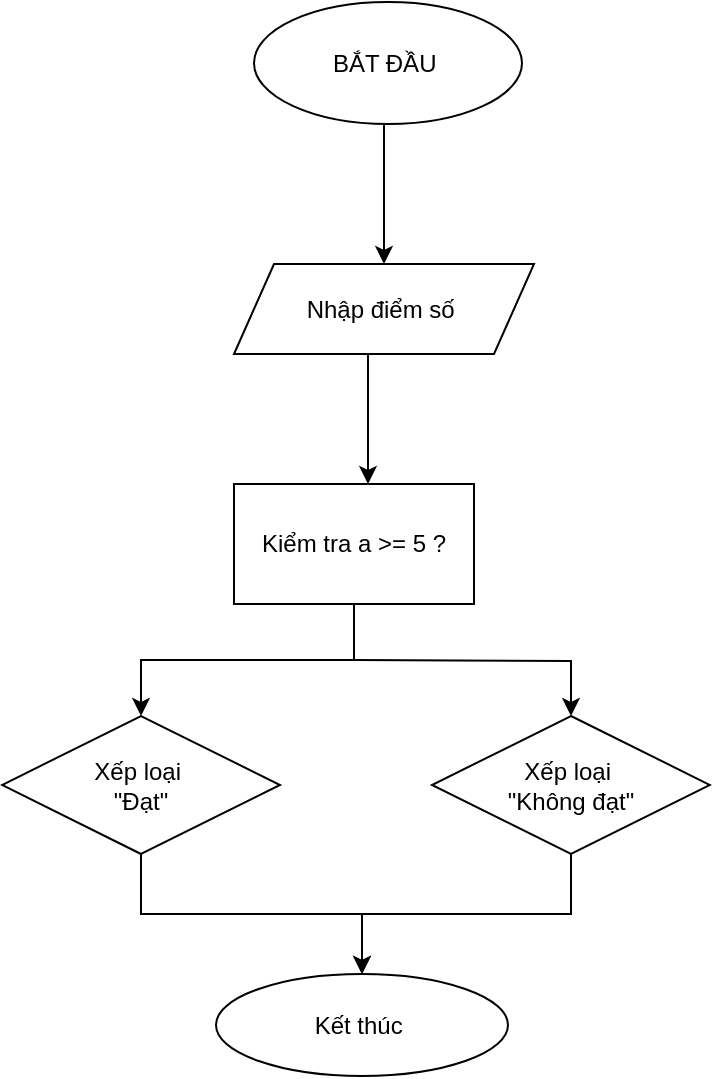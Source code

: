 <mxfile version="26.0.2">
  <diagram name="Trang-1" id="r1I36P6T-QeI0PhF2iuA">
    <mxGraphModel dx="841" dy="484" grid="0" gridSize="10" guides="1" tooltips="1" connect="1" arrows="1" fold="1" page="1" pageScale="1" pageWidth="827" pageHeight="1169" math="0" shadow="0">
      <root>
        <mxCell id="0" />
        <mxCell id="1" parent="0" />
        <mxCell id="oJngLNrIB7KPkl9L6WJc-16" value="" style="edgeStyle=orthogonalEdgeStyle;rounded=0;orthogonalLoop=1;jettySize=auto;html=1;" parent="1" source="oJngLNrIB7KPkl9L6WJc-1" target="oJngLNrIB7KPkl9L6WJc-2" edge="1">
          <mxGeometry relative="1" as="geometry">
            <Array as="points">
              <mxPoint x="396" y="144" />
              <mxPoint x="396" y="144" />
            </Array>
          </mxGeometry>
        </mxCell>
        <mxCell id="oJngLNrIB7KPkl9L6WJc-1" value="BẮT ĐẦU&amp;nbsp;" style="ellipse;whiteSpace=wrap;html=1;" parent="1" vertex="1">
          <mxGeometry x="331" y="59" width="134" height="61" as="geometry" />
        </mxCell>
        <mxCell id="oJngLNrIB7KPkl9L6WJc-8" value="" style="edgeStyle=orthogonalEdgeStyle;rounded=0;orthogonalLoop=1;jettySize=auto;html=1;" parent="1" source="oJngLNrIB7KPkl9L6WJc-2" target="oJngLNrIB7KPkl9L6WJc-3" edge="1">
          <mxGeometry relative="1" as="geometry">
            <Array as="points">
              <mxPoint x="388" y="279" />
              <mxPoint x="388" y="279" />
            </Array>
          </mxGeometry>
        </mxCell>
        <mxCell id="oJngLNrIB7KPkl9L6WJc-2" value="Nhập điểm số&amp;nbsp;" style="shape=parallelogram;perimeter=parallelogramPerimeter;whiteSpace=wrap;html=1;fixedSize=1;" parent="1" vertex="1">
          <mxGeometry x="321" y="190" width="150" height="45" as="geometry" />
        </mxCell>
        <mxCell id="oJngLNrIB7KPkl9L6WJc-11" value="" style="edgeStyle=orthogonalEdgeStyle;rounded=0;orthogonalLoop=1;jettySize=auto;html=1;" parent="1" source="oJngLNrIB7KPkl9L6WJc-3" target="oJngLNrIB7KPkl9L6WJc-5" edge="1">
          <mxGeometry relative="1" as="geometry" />
        </mxCell>
        <mxCell id="oJngLNrIB7KPkl9L6WJc-3" value="Kiểm tra a &amp;gt;= 5 ?" style="rounded=0;whiteSpace=wrap;html=1;" parent="1" vertex="1">
          <mxGeometry x="321" y="300" width="120" height="60" as="geometry" />
        </mxCell>
        <mxCell id="oJngLNrIB7KPkl9L6WJc-23" value="" style="edgeStyle=orthogonalEdgeStyle;rounded=0;orthogonalLoop=1;jettySize=auto;html=1;" parent="1" source="oJngLNrIB7KPkl9L6WJc-5" target="oJngLNrIB7KPkl9L6WJc-18" edge="1">
          <mxGeometry relative="1" as="geometry" />
        </mxCell>
        <mxCell id="oJngLNrIB7KPkl9L6WJc-5" value="Xếp loại&amp;nbsp;&lt;div&gt;&quot;Đạt&quot;&lt;/div&gt;" style="rhombus;whiteSpace=wrap;html=1;direction=west;" parent="1" vertex="1">
          <mxGeometry x="205" y="416" width="139" height="69" as="geometry" />
        </mxCell>
        <mxCell id="oJngLNrIB7KPkl9L6WJc-24" value="" style="edgeStyle=orthogonalEdgeStyle;rounded=0;orthogonalLoop=1;jettySize=auto;html=1;" parent="1" source="oJngLNrIB7KPkl9L6WJc-6" target="oJngLNrIB7KPkl9L6WJc-18" edge="1">
          <mxGeometry relative="1" as="geometry" />
        </mxCell>
        <mxCell id="oJngLNrIB7KPkl9L6WJc-6" value="Xếp loại&amp;nbsp;&lt;div&gt;&quot;Không đạt&quot;&lt;/div&gt;" style="rhombus;whiteSpace=wrap;html=1;" parent="1" vertex="1">
          <mxGeometry x="420" y="416" width="139" height="69" as="geometry" />
        </mxCell>
        <mxCell id="oJngLNrIB7KPkl9L6WJc-14" value="" style="edgeStyle=orthogonalEdgeStyle;rounded=0;orthogonalLoop=1;jettySize=auto;html=1;" parent="1" target="oJngLNrIB7KPkl9L6WJc-6" edge="1">
          <mxGeometry relative="1" as="geometry">
            <mxPoint x="381" y="388" as="sourcePoint" />
            <mxPoint x="285" y="426" as="targetPoint" />
          </mxGeometry>
        </mxCell>
        <mxCell id="oJngLNrIB7KPkl9L6WJc-18" value="Kết thúc&amp;nbsp;" style="ellipse;whiteSpace=wrap;html=1;" parent="1" vertex="1">
          <mxGeometry x="312" y="545" width="146" height="51" as="geometry" />
        </mxCell>
      </root>
    </mxGraphModel>
  </diagram>
</mxfile>
